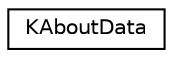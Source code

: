 digraph "Graphical Class Hierarchy"
{
  edge [fontname="Helvetica",fontsize="10",labelfontname="Helvetica",labelfontsize="10"];
  node [fontname="Helvetica",fontsize="10",shape=record];
  rankdir="LR";
  Node0 [label="KAboutData",height=0.2,width=0.4,color="black", fillcolor="white", style="filled",URL="$classKAboutData.html",tooltip="This class is used to store information about a program or plugin. "];
}
